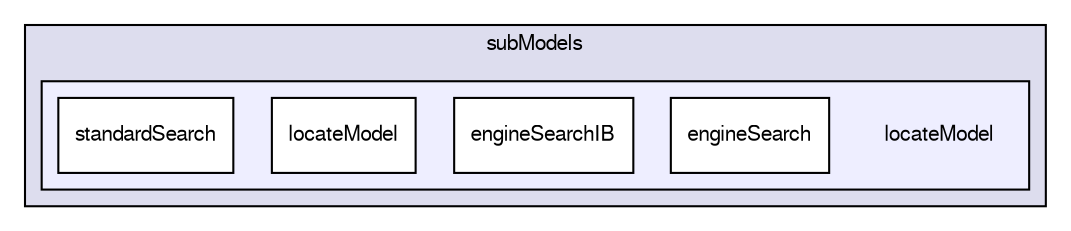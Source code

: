 digraph "/home/cgoniva/CFDEM/CFDEM-x.x-2.1.x/CFDEMcoupling-PUBLIC/src/lagrangian/cfdemParticle/subModels/locateModel" {
  compound=true
  node [ fontsize="10", fontname="FreeSans"];
  edge [ labelfontsize="10", labelfontname="FreeSans"];
  subgraph clusterdir_b4405a94eb03d3869e7a57a48055cc50 {
    graph [ bgcolor="#ddddee", pencolor="black", label="subModels" fontname="FreeSans", fontsize="10", URL="dir_b4405a94eb03d3869e7a57a48055cc50.html"]
  subgraph clusterdir_402a710074da1ff85408b8c9d15df30f {
    graph [ bgcolor="#eeeeff", pencolor="black", label="" URL="dir_402a710074da1ff85408b8c9d15df30f.html"];
    dir_402a710074da1ff85408b8c9d15df30f [shape=plaintext label="locateModel"];
    dir_67632616ffa81ba07798b82d4004a5a7 [shape=box label="engineSearch" color="black" fillcolor="white" style="filled" URL="dir_67632616ffa81ba07798b82d4004a5a7.html"];
    dir_1d8644a9954f24276669c4e817538878 [shape=box label="engineSearchIB" color="black" fillcolor="white" style="filled" URL="dir_1d8644a9954f24276669c4e817538878.html"];
    dir_ff65ff643b4fd565180badfafd1b2d48 [shape=box label="locateModel" color="black" fillcolor="white" style="filled" URL="dir_ff65ff643b4fd565180badfafd1b2d48.html"];
    dir_2c6adc59ff253b35a326d3c4202c95fe [shape=box label="standardSearch" color="black" fillcolor="white" style="filled" URL="dir_2c6adc59ff253b35a326d3c4202c95fe.html"];
  }
  }
}
